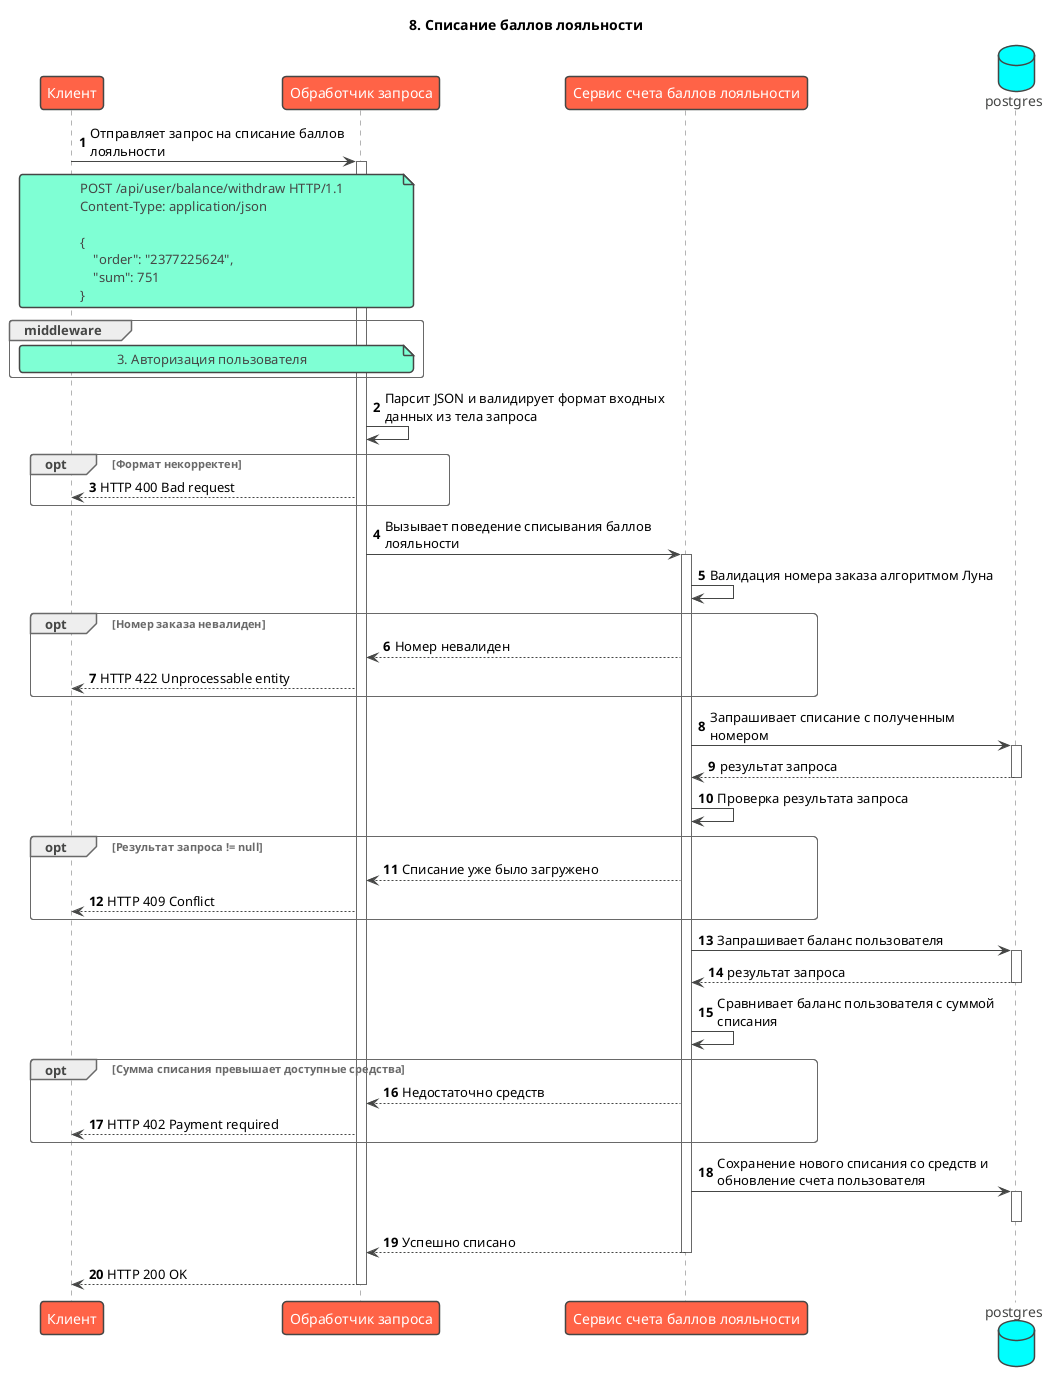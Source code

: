 @startuml
!theme vibrant
title: 8. Списание баллов лояльности
skinparam maxMessageSize 300
autonumber

participant "Клиент" as client
participant "Обработчик запроса" as handler
participant "Сервис счета баллов лояльности" as balance
database "postgres" as db

client -> handler ++ : Отправляет запрос на списание баллов лояльности
note over client, handler
    POST /api/user/balance/withdraw HTTP/1.1
    Content-Type: application/json

    {
        "order": "2377225624",
        "sum": 751
    }  
end note

group middleware
note over client, handler: 3. Авторизация пользователя
end group

handler -> handler : Парсит JSON и валидирует формат входных данных из тела запроса
opt Формат некорректен
    handler --> client: HTTP 400 Bad request
end

handler -> balance ++ : Вызывает поведение списывания баллов лояльности
balance -> balance: Валидация номера заказа алгоритмом Луна
opt Номер заказа невалиден
    balance --> handler: Номер невалиден
    handler --> client: HTTP 422 Unprocessable entity
end

balance -> db ++ : Запрашивает списание с полученным номером
return результат запроса

balance -> balance: Проверка результата запроса
opt Результат запроса != null
    balance --> handler: Списание уже было загружено
    handler --> client: HTTP 409 Conflict
end

balance -> db ++ : Запрашивает баланс пользователя
return результат запроса
balance -> balance: Сравнивает баланс пользователя с суммой списания
opt Сумма списания превышает доступные средства
    balance --> handler: Недостаточно средств
    handler --> client: HTTP 402 Payment required
end
    balance -> db ++ : Сохранение нового списания со средств и обновление счета пользователя
    deactivate db
return Успешно списано
return HTTP 200 OK
@enduml